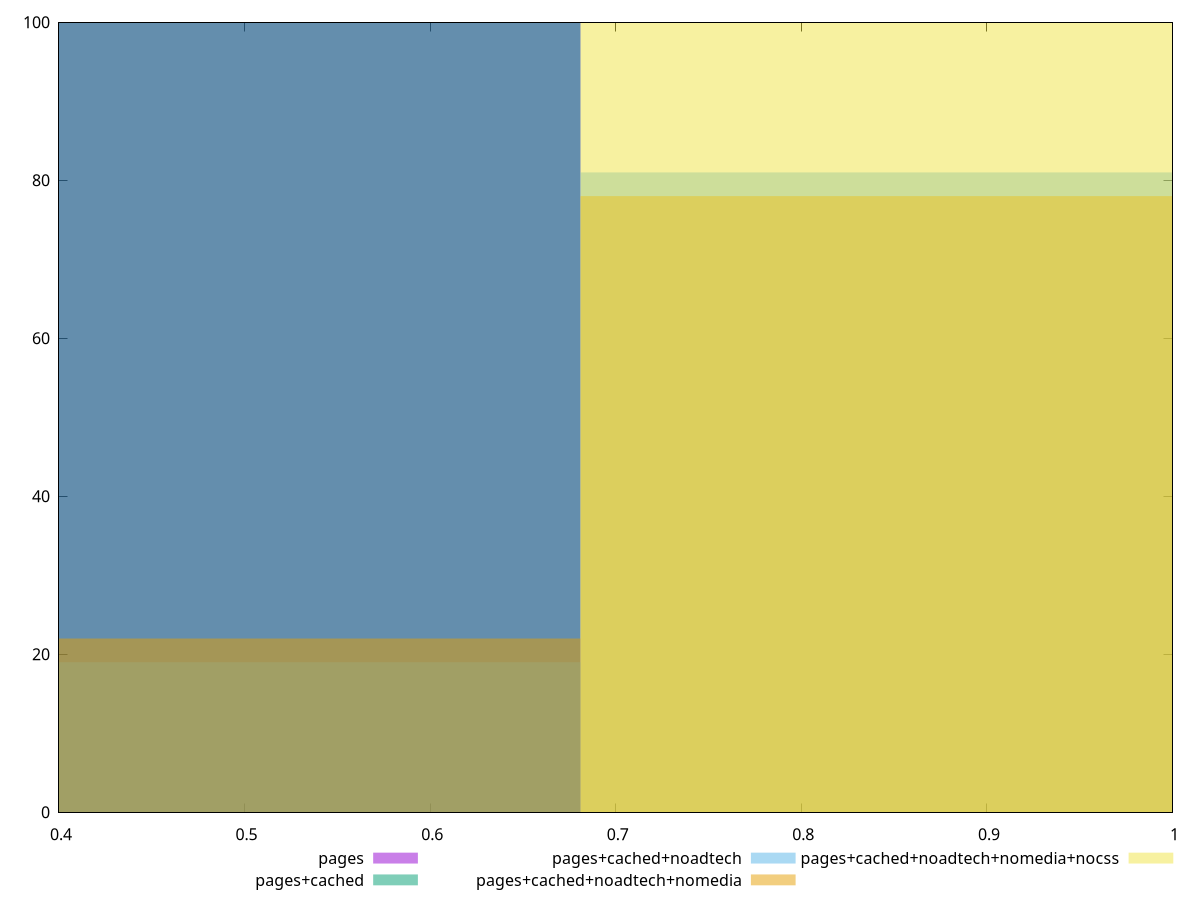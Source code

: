 reset

$pages <<EOF
0.45401910999049294 100
EOF

$pagesCached <<EOF
0.45401910999049294 100
EOF

$pagesCachedNoadtech <<EOF
0.45401910999049294 19
0.9080382199809859 81
EOF

$pagesCachedNoadtechNomedia <<EOF
0.45401910999049294 22
0.9080382199809859 78
EOF

$pagesCachedNoadtechNomediaNocss <<EOF
0.9080382199809859 100
EOF

set key outside below
set boxwidth 0.45401910999049294
set xrange [0.4:1]
set yrange [0:100]
set trange [0:100]
set style fill transparent solid 0.5 noborder
set terminal svg size 640, 530 enhanced background rgb 'white'
set output "report_00018_2021-02-10T15-25-16.877Z/render-blocking-resources/comparison/histogram/all_score.svg"

plot $pages title "pages" with boxes, \
     $pagesCached title "pages+cached" with boxes, \
     $pagesCachedNoadtech title "pages+cached+noadtech" with boxes, \
     $pagesCachedNoadtechNomedia title "pages+cached+noadtech+nomedia" with boxes, \
     $pagesCachedNoadtechNomediaNocss title "pages+cached+noadtech+nomedia+nocss" with boxes

reset
